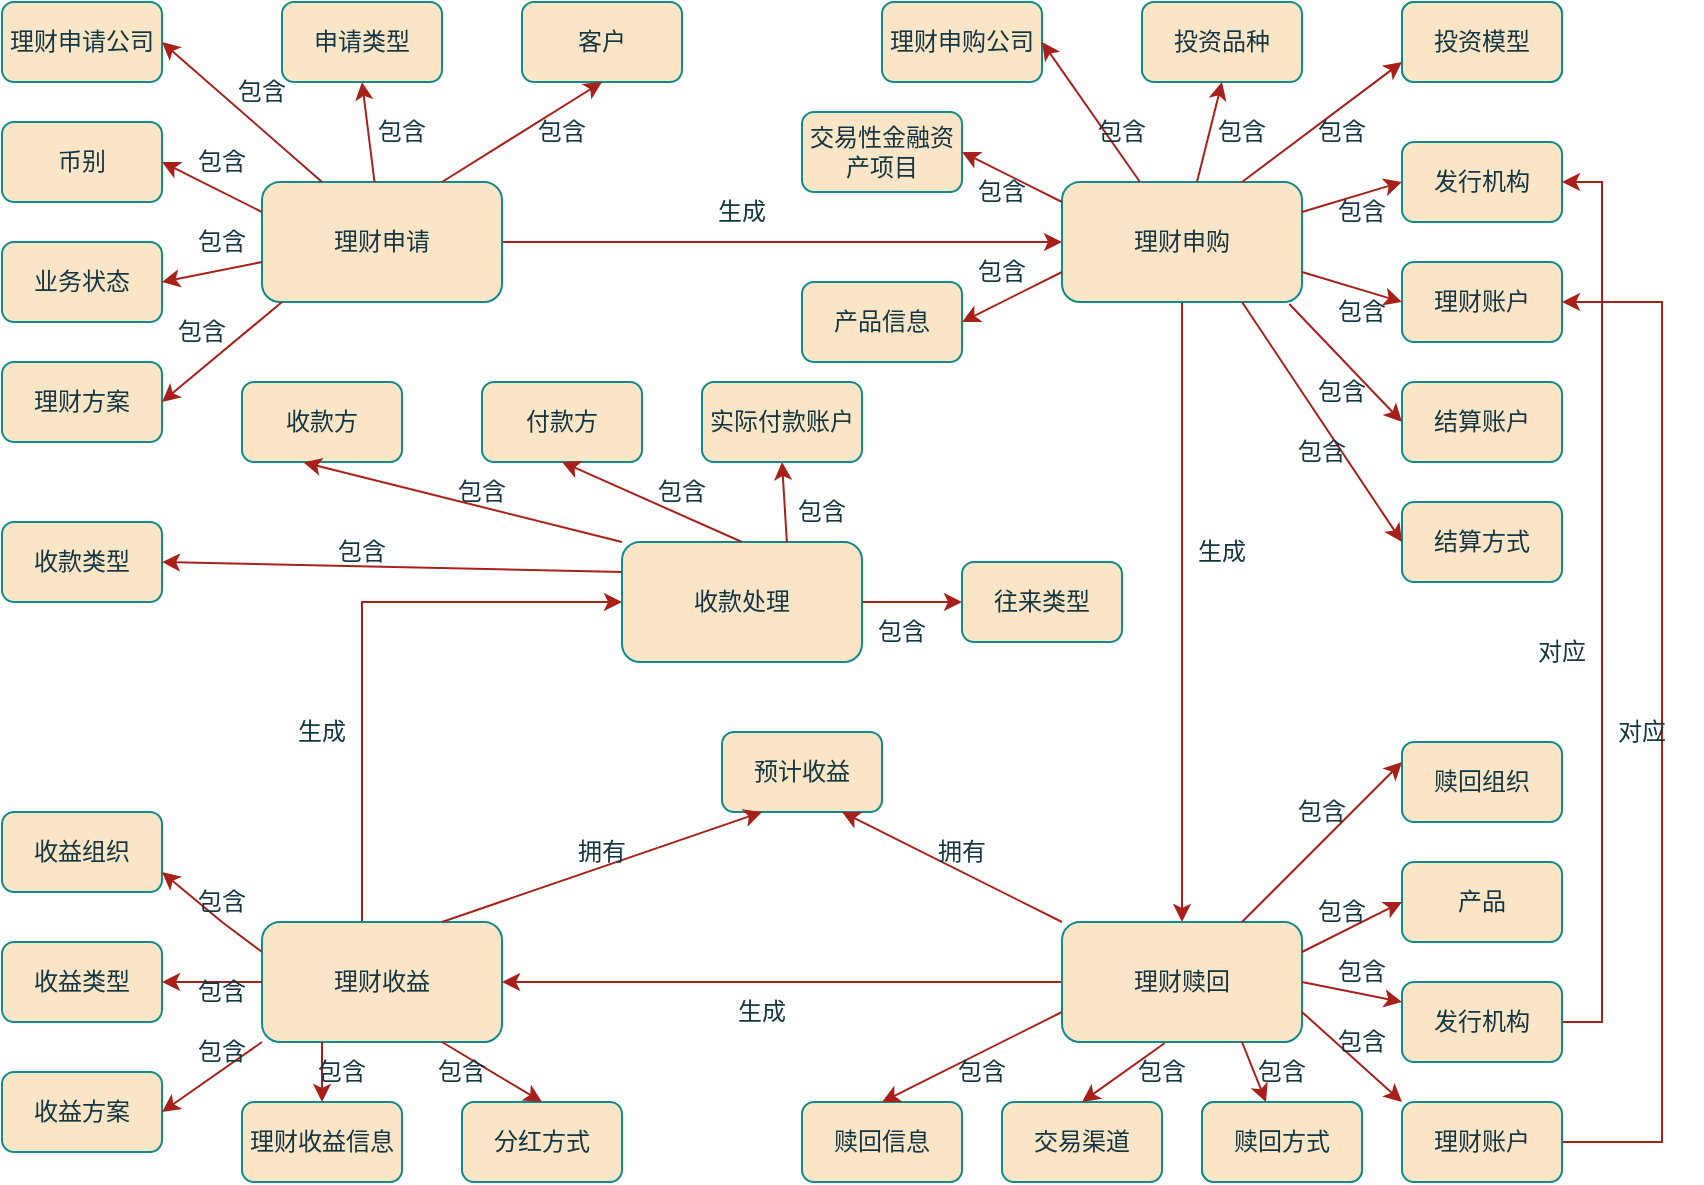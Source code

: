 <mxfile version="21.0.6" type="github">
  <diagram name="第 1 页" id="cqg5E_1wBNMM9SQnja3M">
    <mxGraphModel dx="1050" dy="541" grid="0" gridSize="10" guides="1" tooltips="1" connect="1" arrows="1" fold="1" page="1" pageScale="1" pageWidth="3300" pageHeight="4681" math="0" shadow="0">
      <root>
        <mxCell id="0" />
        <mxCell id="1" parent="0" />
        <mxCell id="9hPCl79W62L0wL_UR3R--8" style="edgeStyle=orthogonalEdgeStyle;rounded=0;orthogonalLoop=1;jettySize=auto;html=1;entryX=0;entryY=0.5;entryDx=0;entryDy=0;labelBackgroundColor=none;fontColor=default;strokeColor=#A8201A;" edge="1" parent="1" source="9hPCl79W62L0wL_UR3R--1" target="9hPCl79W62L0wL_UR3R--4">
          <mxGeometry relative="1" as="geometry" />
        </mxCell>
        <mxCell id="9hPCl79W62L0wL_UR3R--1" value="理财申请" style="rounded=1;whiteSpace=wrap;html=1;labelBackgroundColor=none;fillColor=#FAE5C7;strokeColor=#0F8B8D;fontColor=#143642;" vertex="1" parent="1">
          <mxGeometry x="190" y="120" width="120" height="60" as="geometry" />
        </mxCell>
        <mxCell id="9hPCl79W62L0wL_UR3R--11" style="edgeStyle=orthogonalEdgeStyle;rounded=0;orthogonalLoop=1;jettySize=auto;html=1;entryX=0;entryY=0.5;entryDx=0;entryDy=0;labelBackgroundColor=none;fontColor=default;strokeColor=#A8201A;" edge="1" parent="1" source="9hPCl79W62L0wL_UR3R--3" target="9hPCl79W62L0wL_UR3R--7">
          <mxGeometry relative="1" as="geometry">
            <mxPoint x="390" y="330" as="targetPoint" />
            <Array as="points">
              <mxPoint x="240" y="330" />
            </Array>
          </mxGeometry>
        </mxCell>
        <mxCell id="9hPCl79W62L0wL_UR3R--3" value="理财收益" style="rounded=1;whiteSpace=wrap;html=1;labelBackgroundColor=none;fillColor=#FAE5C7;strokeColor=#0F8B8D;fontColor=#143642;" vertex="1" parent="1">
          <mxGeometry x="190" y="490" width="120" height="60" as="geometry" />
        </mxCell>
        <mxCell id="9hPCl79W62L0wL_UR3R--9" style="edgeStyle=orthogonalEdgeStyle;rounded=0;orthogonalLoop=1;jettySize=auto;html=1;labelBackgroundColor=none;fontColor=default;strokeColor=#A8201A;" edge="1" parent="1" source="9hPCl79W62L0wL_UR3R--4" target="9hPCl79W62L0wL_UR3R--5">
          <mxGeometry relative="1" as="geometry" />
        </mxCell>
        <mxCell id="9hPCl79W62L0wL_UR3R--4" value="理财申购" style="rounded=1;whiteSpace=wrap;html=1;labelBackgroundColor=none;fillColor=#FAE5C7;strokeColor=#0F8B8D;fontColor=#143642;" vertex="1" parent="1">
          <mxGeometry x="590" y="120" width="120" height="60" as="geometry" />
        </mxCell>
        <mxCell id="9hPCl79W62L0wL_UR3R--10" style="edgeStyle=orthogonalEdgeStyle;rounded=0;orthogonalLoop=1;jettySize=auto;html=1;entryX=1;entryY=0.5;entryDx=0;entryDy=0;labelBackgroundColor=none;fontColor=default;strokeColor=#A8201A;" edge="1" parent="1" source="9hPCl79W62L0wL_UR3R--5" target="9hPCl79W62L0wL_UR3R--3">
          <mxGeometry relative="1" as="geometry" />
        </mxCell>
        <mxCell id="9hPCl79W62L0wL_UR3R--5" value="理财赎回" style="rounded=1;whiteSpace=wrap;html=1;labelBackgroundColor=none;fillColor=#FAE5C7;strokeColor=#0F8B8D;fontColor=#143642;" vertex="1" parent="1">
          <mxGeometry x="590" y="490" width="120" height="60" as="geometry" />
        </mxCell>
        <mxCell id="9hPCl79W62L0wL_UR3R--84" style="edgeStyle=orthogonalEdgeStyle;rounded=0;orthogonalLoop=1;jettySize=auto;html=1;labelBackgroundColor=none;strokeColor=#A8201A;fontColor=default;" edge="1" parent="1" source="9hPCl79W62L0wL_UR3R--7" target="9hPCl79W62L0wL_UR3R--56">
          <mxGeometry relative="1" as="geometry" />
        </mxCell>
        <mxCell id="9hPCl79W62L0wL_UR3R--7" value="收款处理" style="rounded=1;whiteSpace=wrap;html=1;labelBackgroundColor=none;fillColor=#FAE5C7;strokeColor=#0F8B8D;fontColor=#143642;" vertex="1" parent="1">
          <mxGeometry x="370" y="300" width="120" height="60" as="geometry" />
        </mxCell>
        <mxCell id="9hPCl79W62L0wL_UR3R--13" value="理财申请公司" style="rounded=1;whiteSpace=wrap;html=1;labelBackgroundColor=none;fillColor=#FAE5C7;strokeColor=#0F8B8D;fontColor=#143642;" vertex="1" parent="1">
          <mxGeometry x="60" y="30" width="80" height="40" as="geometry" />
        </mxCell>
        <mxCell id="9hPCl79W62L0wL_UR3R--14" value="币别" style="rounded=1;whiteSpace=wrap;html=1;labelBackgroundColor=none;fillColor=#FAE5C7;strokeColor=#0F8B8D;fontColor=#143642;" vertex="1" parent="1">
          <mxGeometry x="60" y="90" width="80" height="40" as="geometry" />
        </mxCell>
        <mxCell id="9hPCl79W62L0wL_UR3R--15" value="申请类型" style="rounded=1;whiteSpace=wrap;html=1;labelBackgroundColor=none;fillColor=#FAE5C7;strokeColor=#0F8B8D;fontColor=#143642;" vertex="1" parent="1">
          <mxGeometry x="200" y="30" width="80" height="40" as="geometry" />
        </mxCell>
        <mxCell id="9hPCl79W62L0wL_UR3R--16" value="业务状态" style="rounded=1;whiteSpace=wrap;html=1;labelBackgroundColor=none;fillColor=#FAE5C7;strokeColor=#0F8B8D;fontColor=#143642;" vertex="1" parent="1">
          <mxGeometry x="60" y="150" width="80" height="40" as="geometry" />
        </mxCell>
        <mxCell id="9hPCl79W62L0wL_UR3R--17" value="客户" style="rounded=1;whiteSpace=wrap;html=1;labelBackgroundColor=none;fillColor=#FAE5C7;strokeColor=#0F8B8D;fontColor=#143642;" vertex="1" parent="1">
          <mxGeometry x="320" y="30" width="80" height="40" as="geometry" />
        </mxCell>
        <mxCell id="9hPCl79W62L0wL_UR3R--18" value="理财方案" style="rounded=1;whiteSpace=wrap;html=1;labelBackgroundColor=none;fillColor=#FAE5C7;strokeColor=#0F8B8D;fontColor=#143642;" vertex="1" parent="1">
          <mxGeometry x="60" y="210" width="80" height="40" as="geometry" />
        </mxCell>
        <mxCell id="9hPCl79W62L0wL_UR3R--20" value="理财申购公司" style="rounded=1;whiteSpace=wrap;html=1;labelBackgroundColor=none;fillColor=#FAE5C7;strokeColor=#0F8B8D;fontColor=#143642;" vertex="1" parent="1">
          <mxGeometry x="500" y="30" width="80" height="40" as="geometry" />
        </mxCell>
        <mxCell id="9hPCl79W62L0wL_UR3R--21" value="投资品种" style="rounded=1;whiteSpace=wrap;html=1;labelBackgroundColor=none;fillColor=#FAE5C7;strokeColor=#0F8B8D;fontColor=#143642;" vertex="1" parent="1">
          <mxGeometry x="630" y="30" width="80" height="40" as="geometry" />
        </mxCell>
        <mxCell id="9hPCl79W62L0wL_UR3R--22" value="客户" style="rounded=1;whiteSpace=wrap;html=1;labelBackgroundColor=none;fillColor=#FAE5C7;strokeColor=#0F8B8D;fontColor=#143642;" vertex="1" parent="1">
          <mxGeometry x="760" y="30" width="80" height="40" as="geometry" />
        </mxCell>
        <mxCell id="9hPCl79W62L0wL_UR3R--23" value="投资模型" style="rounded=1;whiteSpace=wrap;html=1;labelBackgroundColor=none;fillColor=#FAE5C7;strokeColor=#0F8B8D;fontColor=#143642;" vertex="1" parent="1">
          <mxGeometry x="760" y="30" width="80" height="40" as="geometry" />
        </mxCell>
        <mxCell id="9hPCl79W62L0wL_UR3R--26" value="发行机构" style="rounded=1;whiteSpace=wrap;html=1;labelBackgroundColor=none;fillColor=#FAE5C7;strokeColor=#0F8B8D;fontColor=#143642;" vertex="1" parent="1">
          <mxGeometry x="760" y="100" width="80" height="40" as="geometry" />
        </mxCell>
        <mxCell id="9hPCl79W62L0wL_UR3R--27" value="理财账户" style="rounded=1;whiteSpace=wrap;html=1;labelBackgroundColor=none;fillColor=#FAE5C7;strokeColor=#0F8B8D;fontColor=#143642;" vertex="1" parent="1">
          <mxGeometry x="760" y="160" width="80" height="40" as="geometry" />
        </mxCell>
        <mxCell id="9hPCl79W62L0wL_UR3R--28" value="结算方式" style="rounded=1;whiteSpace=wrap;html=1;labelBackgroundColor=none;fillColor=#FAE5C7;strokeColor=#0F8B8D;fontColor=#143642;" vertex="1" parent="1">
          <mxGeometry x="760" y="280" width="80" height="40" as="geometry" />
        </mxCell>
        <mxCell id="9hPCl79W62L0wL_UR3R--29" value="结算账户" style="rounded=1;whiteSpace=wrap;html=1;labelBackgroundColor=none;fillColor=#FAE5C7;strokeColor=#0F8B8D;fontColor=#143642;" vertex="1" parent="1">
          <mxGeometry x="760" y="220" width="80" height="40" as="geometry" />
        </mxCell>
        <mxCell id="9hPCl79W62L0wL_UR3R--30" value="交易性金融资产项目" style="rounded=1;whiteSpace=wrap;html=1;labelBackgroundColor=none;fillColor=#FAE5C7;strokeColor=#0F8B8D;fontColor=#143642;" vertex="1" parent="1">
          <mxGeometry x="460" y="85" width="80" height="40" as="geometry" />
        </mxCell>
        <mxCell id="9hPCl79W62L0wL_UR3R--31" value="产品信息" style="rounded=1;whiteSpace=wrap;html=1;labelBackgroundColor=none;fillColor=#FAE5C7;strokeColor=#0F8B8D;fontColor=#143642;" vertex="1" parent="1">
          <mxGeometry x="460" y="170" width="80" height="40" as="geometry" />
        </mxCell>
        <mxCell id="9hPCl79W62L0wL_UR3R--33" value="赎回组织" style="rounded=1;whiteSpace=wrap;html=1;labelBackgroundColor=none;fillColor=#FAE5C7;strokeColor=#0F8B8D;fontColor=#143642;" vertex="1" parent="1">
          <mxGeometry x="760" y="400" width="80" height="40" as="geometry" />
        </mxCell>
        <mxCell id="9hPCl79W62L0wL_UR3R--34" value="产品" style="rounded=1;whiteSpace=wrap;html=1;labelBackgroundColor=none;fillColor=#FAE5C7;strokeColor=#0F8B8D;fontColor=#143642;" vertex="1" parent="1">
          <mxGeometry x="760" y="460" width="80" height="40" as="geometry" />
        </mxCell>
        <mxCell id="9hPCl79W62L0wL_UR3R--144" style="edgeStyle=orthogonalEdgeStyle;rounded=0;orthogonalLoop=1;jettySize=auto;html=1;entryX=1;entryY=0.5;entryDx=0;entryDy=0;labelBackgroundColor=none;strokeColor=#A8201A;fontColor=default;" edge="1" parent="1" source="9hPCl79W62L0wL_UR3R--35" target="9hPCl79W62L0wL_UR3R--27">
          <mxGeometry relative="1" as="geometry">
            <Array as="points">
              <mxPoint x="890" y="600" />
              <mxPoint x="890" y="180" />
            </Array>
          </mxGeometry>
        </mxCell>
        <mxCell id="9hPCl79W62L0wL_UR3R--35" value="理财账户" style="rounded=1;whiteSpace=wrap;html=1;labelBackgroundColor=none;fillColor=#FAE5C7;strokeColor=#0F8B8D;fontColor=#143642;" vertex="1" parent="1">
          <mxGeometry x="760" y="580" width="80" height="40" as="geometry" />
        </mxCell>
        <mxCell id="9hPCl79W62L0wL_UR3R--143" style="edgeStyle=orthogonalEdgeStyle;rounded=0;orthogonalLoop=1;jettySize=auto;html=1;entryX=1;entryY=0.5;entryDx=0;entryDy=0;labelBackgroundColor=none;strokeColor=#A8201A;fontColor=default;" edge="1" parent="1" source="9hPCl79W62L0wL_UR3R--36" target="9hPCl79W62L0wL_UR3R--26">
          <mxGeometry relative="1" as="geometry">
            <Array as="points">
              <mxPoint x="860" y="540" />
              <mxPoint x="860" y="120" />
            </Array>
          </mxGeometry>
        </mxCell>
        <mxCell id="9hPCl79W62L0wL_UR3R--36" value="发行机构" style="rounded=1;whiteSpace=wrap;html=1;labelBackgroundColor=none;fillColor=#FAE5C7;strokeColor=#0F8B8D;fontColor=#143642;" vertex="1" parent="1">
          <mxGeometry x="760" y="520" width="80" height="40" as="geometry" />
        </mxCell>
        <mxCell id="9hPCl79W62L0wL_UR3R--37" value="赎回信息" style="rounded=1;whiteSpace=wrap;html=1;labelBackgroundColor=none;fillColor=#FAE5C7;strokeColor=#0F8B8D;fontColor=#143642;" vertex="1" parent="1">
          <mxGeometry x="460" y="580" width="80" height="40" as="geometry" />
        </mxCell>
        <mxCell id="9hPCl79W62L0wL_UR3R--38" value="交易渠道" style="rounded=1;whiteSpace=wrap;html=1;labelBackgroundColor=none;fillColor=#FAE5C7;strokeColor=#0F8B8D;fontColor=#143642;" vertex="1" parent="1">
          <mxGeometry x="560" y="580" width="80" height="40" as="geometry" />
        </mxCell>
        <mxCell id="9hPCl79W62L0wL_UR3R--39" value="客户" style="rounded=1;whiteSpace=wrap;html=1;labelBackgroundColor=none;fillColor=#FAE5C7;strokeColor=#0F8B8D;fontColor=#143642;" vertex="1" parent="1">
          <mxGeometry x="660" y="580" width="80" height="40" as="geometry" />
        </mxCell>
        <mxCell id="9hPCl79W62L0wL_UR3R--40" value="赎回方式" style="rounded=1;whiteSpace=wrap;html=1;labelBackgroundColor=none;fillColor=#FAE5C7;strokeColor=#0F8B8D;fontColor=#143642;" vertex="1" parent="1">
          <mxGeometry x="660" y="580" width="80" height="40" as="geometry" />
        </mxCell>
        <mxCell id="9hPCl79W62L0wL_UR3R--41" value="预计收益" style="rounded=1;whiteSpace=wrap;html=1;labelBackgroundColor=none;fillColor=#FAE5C7;strokeColor=#0F8B8D;fontColor=#143642;" vertex="1" parent="1">
          <mxGeometry x="420" y="395" width="80" height="40" as="geometry" />
        </mxCell>
        <mxCell id="9hPCl79W62L0wL_UR3R--43" value="收益组织" style="rounded=1;whiteSpace=wrap;html=1;labelBackgroundColor=none;fillColor=#FAE5C7;strokeColor=#0F8B8D;fontColor=#143642;" vertex="1" parent="1">
          <mxGeometry x="60" y="435" width="80" height="40" as="geometry" />
        </mxCell>
        <mxCell id="9hPCl79W62L0wL_UR3R--44" value="收益类型" style="rounded=1;whiteSpace=wrap;html=1;labelBackgroundColor=none;fillColor=#FAE5C7;strokeColor=#0F8B8D;fontColor=#143642;" vertex="1" parent="1">
          <mxGeometry x="60" y="500" width="80" height="40" as="geometry" />
        </mxCell>
        <mxCell id="9hPCl79W62L0wL_UR3R--45" value="理财收益信息" style="rounded=1;whiteSpace=wrap;html=1;labelBackgroundColor=none;fillColor=#FAE5C7;strokeColor=#0F8B8D;fontColor=#143642;" vertex="1" parent="1">
          <mxGeometry x="180" y="580" width="80" height="40" as="geometry" />
        </mxCell>
        <mxCell id="9hPCl79W62L0wL_UR3R--46" value="收益方案" style="rounded=1;whiteSpace=wrap;html=1;labelBackgroundColor=none;fillColor=#FAE5C7;strokeColor=#0F8B8D;fontColor=#143642;" vertex="1" parent="1">
          <mxGeometry x="60" y="565" width="80" height="40" as="geometry" />
        </mxCell>
        <mxCell id="9hPCl79W62L0wL_UR3R--48" value="分红方式" style="rounded=1;whiteSpace=wrap;html=1;labelBackgroundColor=none;fillColor=#FAE5C7;strokeColor=#0F8B8D;fontColor=#143642;" vertex="1" parent="1">
          <mxGeometry x="290" y="580" width="80" height="40" as="geometry" />
        </mxCell>
        <mxCell id="9hPCl79W62L0wL_UR3R--55" value="收款类型" style="rounded=1;whiteSpace=wrap;html=1;labelBackgroundColor=none;fillColor=#FAE5C7;strokeColor=#0F8B8D;fontColor=#143642;" vertex="1" parent="1">
          <mxGeometry x="60" y="290" width="80" height="40" as="geometry" />
        </mxCell>
        <mxCell id="9hPCl79W62L0wL_UR3R--56" value="往来类型" style="rounded=1;whiteSpace=wrap;html=1;labelBackgroundColor=none;fillColor=#FAE5C7;strokeColor=#0F8B8D;fontColor=#143642;" vertex="1" parent="1">
          <mxGeometry x="540" y="310" width="80" height="40" as="geometry" />
        </mxCell>
        <mxCell id="9hPCl79W62L0wL_UR3R--57" value="实际付款账户" style="rounded=1;whiteSpace=wrap;html=1;labelBackgroundColor=none;fillColor=#FAE5C7;strokeColor=#0F8B8D;fontColor=#143642;" vertex="1" parent="1">
          <mxGeometry x="410" y="220" width="80" height="40" as="geometry" />
        </mxCell>
        <mxCell id="9hPCl79W62L0wL_UR3R--58" value="收款方" style="rounded=1;whiteSpace=wrap;html=1;labelBackgroundColor=none;fillColor=#FAE5C7;strokeColor=#0F8B8D;fontColor=#143642;" vertex="1" parent="1">
          <mxGeometry x="180" y="220" width="80" height="40" as="geometry" />
        </mxCell>
        <mxCell id="9hPCl79W62L0wL_UR3R--59" value="付款方" style="rounded=1;whiteSpace=wrap;html=1;labelBackgroundColor=none;fillColor=#FAE5C7;strokeColor=#0F8B8D;fontColor=#143642;" vertex="1" parent="1">
          <mxGeometry x="300" y="220" width="80" height="40" as="geometry" />
        </mxCell>
        <mxCell id="9hPCl79W62L0wL_UR3R--60" value="" style="endArrow=classic;html=1;rounded=0;entryX=1;entryY=0.5;entryDx=0;entryDy=0;labelBackgroundColor=none;strokeColor=#A8201A;fontColor=default;" edge="1" parent="1" target="9hPCl79W62L0wL_UR3R--13">
          <mxGeometry width="50" height="50" relative="1" as="geometry">
            <mxPoint x="220" y="120" as="sourcePoint" />
            <mxPoint x="480" y="250" as="targetPoint" />
          </mxGeometry>
        </mxCell>
        <mxCell id="9hPCl79W62L0wL_UR3R--61" value="" style="endArrow=classic;html=1;rounded=0;entryX=1;entryY=0.5;entryDx=0;entryDy=0;exitX=0;exitY=0.25;exitDx=0;exitDy=0;labelBackgroundColor=none;strokeColor=#A8201A;fontColor=default;" edge="1" parent="1" source="9hPCl79W62L0wL_UR3R--1" target="9hPCl79W62L0wL_UR3R--14">
          <mxGeometry width="50" height="50" relative="1" as="geometry">
            <mxPoint x="230" y="130" as="sourcePoint" />
            <mxPoint x="150" y="60" as="targetPoint" />
          </mxGeometry>
        </mxCell>
        <mxCell id="9hPCl79W62L0wL_UR3R--62" value="" style="endArrow=classic;html=1;rounded=0;entryX=1;entryY=0.5;entryDx=0;entryDy=0;exitX=0;exitY=0.667;exitDx=0;exitDy=0;exitPerimeter=0;labelBackgroundColor=none;strokeColor=#A8201A;fontColor=default;" edge="1" parent="1" source="9hPCl79W62L0wL_UR3R--1" target="9hPCl79W62L0wL_UR3R--16">
          <mxGeometry width="50" height="50" relative="1" as="geometry">
            <mxPoint x="200" y="145" as="sourcePoint" />
            <mxPoint x="150" y="120" as="targetPoint" />
          </mxGeometry>
        </mxCell>
        <mxCell id="9hPCl79W62L0wL_UR3R--63" value="" style="endArrow=classic;html=1;rounded=0;entryX=1;entryY=0.5;entryDx=0;entryDy=0;labelBackgroundColor=none;strokeColor=#A8201A;fontColor=default;" edge="1" parent="1" target="9hPCl79W62L0wL_UR3R--18">
          <mxGeometry width="50" height="50" relative="1" as="geometry">
            <mxPoint x="200" y="180" as="sourcePoint" />
            <mxPoint x="150" y="180" as="targetPoint" />
          </mxGeometry>
        </mxCell>
        <mxCell id="9hPCl79W62L0wL_UR3R--64" value="" style="endArrow=classic;html=1;rounded=0;entryX=0.5;entryY=1;entryDx=0;entryDy=0;labelBackgroundColor=none;strokeColor=#A8201A;fontColor=default;" edge="1" parent="1" source="9hPCl79W62L0wL_UR3R--1" target="9hPCl79W62L0wL_UR3R--15">
          <mxGeometry width="50" height="50" relative="1" as="geometry">
            <mxPoint x="200" y="190" as="sourcePoint" />
            <mxPoint x="150" y="240" as="targetPoint" />
          </mxGeometry>
        </mxCell>
        <mxCell id="9hPCl79W62L0wL_UR3R--65" value="" style="endArrow=classic;html=1;rounded=0;entryX=0.5;entryY=1;entryDx=0;entryDy=0;exitX=0.75;exitY=0;exitDx=0;exitDy=0;labelBackgroundColor=none;strokeColor=#A8201A;fontColor=default;" edge="1" parent="1" source="9hPCl79W62L0wL_UR3R--1" target="9hPCl79W62L0wL_UR3R--17">
          <mxGeometry width="50" height="50" relative="1" as="geometry">
            <mxPoint x="256" y="130" as="sourcePoint" />
            <mxPoint x="250" y="80" as="targetPoint" />
          </mxGeometry>
        </mxCell>
        <mxCell id="9hPCl79W62L0wL_UR3R--66" value="" style="endArrow=classic;html=1;rounded=0;entryX=0.5;entryY=1;entryDx=0;entryDy=0;labelBackgroundColor=none;strokeColor=#A8201A;fontColor=default;" edge="1" parent="1" source="9hPCl79W62L0wL_UR3R--4" target="9hPCl79W62L0wL_UR3R--21">
          <mxGeometry width="50" height="50" relative="1" as="geometry">
            <mxPoint x="660" y="270" as="sourcePoint" />
            <mxPoint x="740" y="220" as="targetPoint" />
          </mxGeometry>
        </mxCell>
        <mxCell id="9hPCl79W62L0wL_UR3R--67" value="" style="endArrow=classic;html=1;rounded=0;entryX=1;entryY=0.5;entryDx=0;entryDy=0;labelBackgroundColor=none;strokeColor=#A8201A;fontColor=default;" edge="1" parent="1" source="9hPCl79W62L0wL_UR3R--4" target="9hPCl79W62L0wL_UR3R--20">
          <mxGeometry width="50" height="50" relative="1" as="geometry">
            <mxPoint x="668" y="130" as="sourcePoint" />
            <mxPoint x="680" y="80" as="targetPoint" />
          </mxGeometry>
        </mxCell>
        <mxCell id="9hPCl79W62L0wL_UR3R--68" value="" style="endArrow=classic;html=1;rounded=0;entryX=0;entryY=0.75;entryDx=0;entryDy=0;exitX=0.75;exitY=0;exitDx=0;exitDy=0;labelBackgroundColor=none;strokeColor=#A8201A;fontColor=default;" edge="1" parent="1" source="9hPCl79W62L0wL_UR3R--4" target="9hPCl79W62L0wL_UR3R--23">
          <mxGeometry width="50" height="50" relative="1" as="geometry">
            <mxPoint x="668" y="130" as="sourcePoint" />
            <mxPoint x="680" y="80" as="targetPoint" />
          </mxGeometry>
        </mxCell>
        <mxCell id="9hPCl79W62L0wL_UR3R--69" value="" style="endArrow=classic;html=1;rounded=0;entryX=0;entryY=0.5;entryDx=0;entryDy=0;exitX=1;exitY=0.25;exitDx=0;exitDy=0;labelBackgroundColor=none;strokeColor=#A8201A;fontColor=default;" edge="1" parent="1" source="9hPCl79W62L0wL_UR3R--4" target="9hPCl79W62L0wL_UR3R--26">
          <mxGeometry width="50" height="50" relative="1" as="geometry">
            <mxPoint x="690" y="130" as="sourcePoint" />
            <mxPoint x="770" y="70" as="targetPoint" />
          </mxGeometry>
        </mxCell>
        <mxCell id="9hPCl79W62L0wL_UR3R--70" value="" style="endArrow=classic;html=1;rounded=0;entryX=0;entryY=0.5;entryDx=0;entryDy=0;exitX=1;exitY=0.75;exitDx=0;exitDy=0;labelBackgroundColor=none;strokeColor=#A8201A;fontColor=default;" edge="1" parent="1" source="9hPCl79W62L0wL_UR3R--4" target="9hPCl79W62L0wL_UR3R--27">
          <mxGeometry width="50" height="50" relative="1" as="geometry">
            <mxPoint x="720" y="145" as="sourcePoint" />
            <mxPoint x="770" y="130" as="targetPoint" />
          </mxGeometry>
        </mxCell>
        <mxCell id="9hPCl79W62L0wL_UR3R--71" value="" style="endArrow=classic;html=1;rounded=0;entryX=0;entryY=0.5;entryDx=0;entryDy=0;exitX=0.947;exitY=1.017;exitDx=0;exitDy=0;exitPerimeter=0;labelBackgroundColor=none;strokeColor=#A8201A;fontColor=default;" edge="1" parent="1" source="9hPCl79W62L0wL_UR3R--4" target="9hPCl79W62L0wL_UR3R--29">
          <mxGeometry width="50" height="50" relative="1" as="geometry">
            <mxPoint x="720" y="175" as="sourcePoint" />
            <mxPoint x="770" y="190" as="targetPoint" />
          </mxGeometry>
        </mxCell>
        <mxCell id="9hPCl79W62L0wL_UR3R--72" value="" style="endArrow=classic;html=1;rounded=0;entryX=0;entryY=0.5;entryDx=0;entryDy=0;exitX=0.75;exitY=1;exitDx=0;exitDy=0;labelBackgroundColor=none;strokeColor=#A8201A;fontColor=default;" edge="1" parent="1" source="9hPCl79W62L0wL_UR3R--4" target="9hPCl79W62L0wL_UR3R--28">
          <mxGeometry width="50" height="50" relative="1" as="geometry">
            <mxPoint x="714" y="191" as="sourcePoint" />
            <mxPoint x="770" y="250" as="targetPoint" />
          </mxGeometry>
        </mxCell>
        <mxCell id="9hPCl79W62L0wL_UR3R--73" value="" style="endArrow=classic;html=1;rounded=0;entryX=1;entryY=0.5;entryDx=0;entryDy=0;exitX=0;exitY=0.75;exitDx=0;exitDy=0;labelBackgroundColor=none;strokeColor=#A8201A;fontColor=default;" edge="1" parent="1" source="9hPCl79W62L0wL_UR3R--4" target="9hPCl79W62L0wL_UR3R--31">
          <mxGeometry width="50" height="50" relative="1" as="geometry">
            <mxPoint x="690" y="190" as="sourcePoint" />
            <mxPoint x="770" y="310" as="targetPoint" />
          </mxGeometry>
        </mxCell>
        <mxCell id="9hPCl79W62L0wL_UR3R--75" value="" style="endArrow=classic;html=1;rounded=0;entryX=0;entryY=0.25;entryDx=0;entryDy=0;exitX=0.75;exitY=0;exitDx=0;exitDy=0;labelBackgroundColor=none;strokeColor=#A8201A;fontColor=default;" edge="1" parent="1" source="9hPCl79W62L0wL_UR3R--5" target="9hPCl79W62L0wL_UR3R--33">
          <mxGeometry width="50" height="50" relative="1" as="geometry">
            <mxPoint x="630" y="190" as="sourcePoint" />
            <mxPoint x="590" y="210" as="targetPoint" />
          </mxGeometry>
        </mxCell>
        <mxCell id="9hPCl79W62L0wL_UR3R--76" value="" style="endArrow=classic;html=1;rounded=0;entryX=0;entryY=0.5;entryDx=0;entryDy=0;exitX=1;exitY=0.25;exitDx=0;exitDy=0;labelBackgroundColor=none;strokeColor=#A8201A;fontColor=default;" edge="1" parent="1" source="9hPCl79W62L0wL_UR3R--5" target="9hPCl79W62L0wL_UR3R--34">
          <mxGeometry width="50" height="50" relative="1" as="geometry">
            <mxPoint x="690" y="500" as="sourcePoint" />
            <mxPoint x="770" y="420" as="targetPoint" />
          </mxGeometry>
        </mxCell>
        <mxCell id="9hPCl79W62L0wL_UR3R--77" value="" style="endArrow=classic;html=1;rounded=0;entryX=0;entryY=0.25;entryDx=0;entryDy=0;exitX=1;exitY=0.5;exitDx=0;exitDy=0;labelBackgroundColor=none;strokeColor=#A8201A;fontColor=default;" edge="1" parent="1" source="9hPCl79W62L0wL_UR3R--5" target="9hPCl79W62L0wL_UR3R--36">
          <mxGeometry width="50" height="50" relative="1" as="geometry">
            <mxPoint x="720" y="515" as="sourcePoint" />
            <mxPoint x="770" y="490" as="targetPoint" />
          </mxGeometry>
        </mxCell>
        <mxCell id="9hPCl79W62L0wL_UR3R--78" value="" style="endArrow=classic;html=1;rounded=0;entryX=0;entryY=0;entryDx=0;entryDy=0;exitX=1;exitY=0.75;exitDx=0;exitDy=0;labelBackgroundColor=none;strokeColor=#A8201A;fontColor=default;" edge="1" parent="1" source="9hPCl79W62L0wL_UR3R--5" target="9hPCl79W62L0wL_UR3R--35">
          <mxGeometry width="50" height="50" relative="1" as="geometry">
            <mxPoint x="720" y="530" as="sourcePoint" />
            <mxPoint x="770" y="540" as="targetPoint" />
          </mxGeometry>
        </mxCell>
        <mxCell id="9hPCl79W62L0wL_UR3R--79" value="" style="endArrow=classic;html=1;rounded=0;exitX=0.75;exitY=1;exitDx=0;exitDy=0;labelBackgroundColor=none;strokeColor=#A8201A;fontColor=default;" edge="1" parent="1" source="9hPCl79W62L0wL_UR3R--5" target="9hPCl79W62L0wL_UR3R--40">
          <mxGeometry width="50" height="50" relative="1" as="geometry">
            <mxPoint x="720" y="545" as="sourcePoint" />
            <mxPoint x="770" y="590" as="targetPoint" />
          </mxGeometry>
        </mxCell>
        <mxCell id="9hPCl79W62L0wL_UR3R--80" value="" style="endArrow=classic;html=1;rounded=0;exitX=0.427;exitY=1.01;exitDx=0;exitDy=0;entryX=0.5;entryY=0;entryDx=0;entryDy=0;exitPerimeter=0;labelBackgroundColor=none;strokeColor=#A8201A;fontColor=default;" edge="1" parent="1" source="9hPCl79W62L0wL_UR3R--5" target="9hPCl79W62L0wL_UR3R--38">
          <mxGeometry width="50" height="50" relative="1" as="geometry">
            <mxPoint x="690" y="560" as="sourcePoint" />
            <mxPoint x="702" y="590" as="targetPoint" />
          </mxGeometry>
        </mxCell>
        <mxCell id="9hPCl79W62L0wL_UR3R--81" value="" style="endArrow=classic;html=1;rounded=0;exitX=0;exitY=0.75;exitDx=0;exitDy=0;entryX=0.5;entryY=0;entryDx=0;entryDy=0;labelBackgroundColor=none;strokeColor=#A8201A;fontColor=default;" edge="1" parent="1" source="9hPCl79W62L0wL_UR3R--5" target="9hPCl79W62L0wL_UR3R--37">
          <mxGeometry width="50" height="50" relative="1" as="geometry">
            <mxPoint x="651" y="561" as="sourcePoint" />
            <mxPoint x="610" y="590" as="targetPoint" />
          </mxGeometry>
        </mxCell>
        <mxCell id="9hPCl79W62L0wL_UR3R--82" value="" style="endArrow=classic;html=1;rounded=0;exitX=0;exitY=0;exitDx=0;exitDy=0;entryX=0.75;entryY=1;entryDx=0;entryDy=0;labelBackgroundColor=none;strokeColor=#A8201A;fontColor=default;" edge="1" parent="1" source="9hPCl79W62L0wL_UR3R--5" target="9hPCl79W62L0wL_UR3R--41">
          <mxGeometry width="50" height="50" relative="1" as="geometry">
            <mxPoint x="600" y="545" as="sourcePoint" />
            <mxPoint x="510" y="590" as="targetPoint" />
          </mxGeometry>
        </mxCell>
        <mxCell id="9hPCl79W62L0wL_UR3R--83" value="" style="endArrow=classic;html=1;rounded=0;exitX=0.75;exitY=0;exitDx=0;exitDy=0;entryX=0.25;entryY=1;entryDx=0;entryDy=0;labelBackgroundColor=none;strokeColor=#A8201A;fontColor=default;" edge="1" parent="1" source="9hPCl79W62L0wL_UR3R--3" target="9hPCl79W62L0wL_UR3R--41">
          <mxGeometry width="50" height="50" relative="1" as="geometry">
            <mxPoint x="610" y="555" as="sourcePoint" />
            <mxPoint x="520" y="600" as="targetPoint" />
          </mxGeometry>
        </mxCell>
        <mxCell id="9hPCl79W62L0wL_UR3R--85" value="" style="endArrow=classic;html=1;rounded=0;entryX=0.5;entryY=1;entryDx=0;entryDy=0;exitX=0.5;exitY=0;exitDx=0;exitDy=0;labelBackgroundColor=none;strokeColor=#A8201A;fontColor=default;" edge="1" parent="1" source="9hPCl79W62L0wL_UR3R--7" target="9hPCl79W62L0wL_UR3R--59">
          <mxGeometry width="50" height="50" relative="1" as="geometry">
            <mxPoint x="630" y="190" as="sourcePoint" />
            <mxPoint x="590" y="210" as="targetPoint" />
          </mxGeometry>
        </mxCell>
        <mxCell id="9hPCl79W62L0wL_UR3R--86" value="" style="endArrow=classic;html=1;rounded=0;entryX=0.385;entryY=1.005;entryDx=0;entryDy=0;entryPerimeter=0;labelBackgroundColor=none;strokeColor=#A8201A;fontColor=default;" edge="1" parent="1" target="9hPCl79W62L0wL_UR3R--58">
          <mxGeometry width="50" height="50" relative="1" as="geometry">
            <mxPoint x="370" y="300" as="sourcePoint" />
            <mxPoint x="360" y="270" as="targetPoint" />
          </mxGeometry>
        </mxCell>
        <mxCell id="9hPCl79W62L0wL_UR3R--87" value="" style="endArrow=classic;html=1;rounded=0;entryX=1;entryY=0.5;entryDx=0;entryDy=0;exitX=0;exitY=0.25;exitDx=0;exitDy=0;labelBackgroundColor=none;strokeColor=#A8201A;fontColor=default;" edge="1" parent="1" source="9hPCl79W62L0wL_UR3R--7" target="9hPCl79W62L0wL_UR3R--55">
          <mxGeometry width="50" height="50" relative="1" as="geometry">
            <mxPoint x="380" y="310" as="sourcePoint" />
            <mxPoint x="221" y="270" as="targetPoint" />
          </mxGeometry>
        </mxCell>
        <mxCell id="9hPCl79W62L0wL_UR3R--89" value="" style="endArrow=classic;html=1;rounded=0;entryX=1;entryY=0.75;entryDx=0;entryDy=0;exitX=0;exitY=0.25;exitDx=0;exitDy=0;labelBackgroundColor=none;strokeColor=#A8201A;fontColor=default;" edge="1" parent="1" source="9hPCl79W62L0wL_UR3R--3" target="9hPCl79W62L0wL_UR3R--43">
          <mxGeometry width="50" height="50" relative="1" as="geometry">
            <mxPoint x="200" y="500" as="sourcePoint" />
            <mxPoint x="150" y="390" as="targetPoint" />
            <Array as="points">
              <mxPoint x="170" y="490" />
            </Array>
          </mxGeometry>
        </mxCell>
        <mxCell id="9hPCl79W62L0wL_UR3R--94" value="" style="endArrow=classic;html=1;rounded=0;entryX=1;entryY=0.5;entryDx=0;entryDy=0;exitX=0;exitY=0.5;exitDx=0;exitDy=0;labelBackgroundColor=none;strokeColor=#A8201A;fontColor=default;" edge="1" parent="1" source="9hPCl79W62L0wL_UR3R--3" target="9hPCl79W62L0wL_UR3R--44">
          <mxGeometry width="50" height="50" relative="1" as="geometry">
            <mxPoint x="430" y="400" as="sourcePoint" />
            <mxPoint x="480" y="350" as="targetPoint" />
          </mxGeometry>
        </mxCell>
        <mxCell id="9hPCl79W62L0wL_UR3R--95" value="" style="endArrow=classic;html=1;rounded=0;entryX=1;entryY=0.5;entryDx=0;entryDy=0;exitX=0;exitY=1;exitDx=0;exitDy=0;labelBackgroundColor=none;strokeColor=#A8201A;fontColor=default;" edge="1" parent="1" source="9hPCl79W62L0wL_UR3R--3" target="9hPCl79W62L0wL_UR3R--46">
          <mxGeometry width="50" height="50" relative="1" as="geometry">
            <mxPoint x="200" y="530" as="sourcePoint" />
            <mxPoint x="150" y="530" as="targetPoint" />
          </mxGeometry>
        </mxCell>
        <mxCell id="9hPCl79W62L0wL_UR3R--96" value="" style="endArrow=classic;html=1;rounded=0;exitX=0.25;exitY=1;exitDx=0;exitDy=0;labelBackgroundColor=none;strokeColor=#A8201A;fontColor=default;" edge="1" parent="1" source="9hPCl79W62L0wL_UR3R--3" target="9hPCl79W62L0wL_UR3R--45">
          <mxGeometry width="50" height="50" relative="1" as="geometry">
            <mxPoint x="200" y="560" as="sourcePoint" />
            <mxPoint x="150" y="595" as="targetPoint" />
          </mxGeometry>
        </mxCell>
        <mxCell id="9hPCl79W62L0wL_UR3R--97" value="" style="endArrow=classic;html=1;rounded=0;exitX=0.75;exitY=1;exitDx=0;exitDy=0;entryX=0.5;entryY=0;entryDx=0;entryDy=0;labelBackgroundColor=none;strokeColor=#A8201A;fontColor=default;" edge="1" parent="1" source="9hPCl79W62L0wL_UR3R--3" target="9hPCl79W62L0wL_UR3R--48">
          <mxGeometry width="50" height="50" relative="1" as="geometry">
            <mxPoint x="230" y="560" as="sourcePoint" />
            <mxPoint x="230" y="590" as="targetPoint" />
          </mxGeometry>
        </mxCell>
        <mxCell id="9hPCl79W62L0wL_UR3R--98" value="" style="endArrow=classic;html=1;rounded=0;entryX=0.5;entryY=1;entryDx=0;entryDy=0;exitX=0.687;exitY=0.003;exitDx=0;exitDy=0;exitPerimeter=0;labelBackgroundColor=none;strokeColor=#A8201A;fontColor=default;" edge="1" parent="1" source="9hPCl79W62L0wL_UR3R--7" target="9hPCl79W62L0wL_UR3R--57">
          <mxGeometry width="50" height="50" relative="1" as="geometry">
            <mxPoint x="440" y="310" as="sourcePoint" />
            <mxPoint x="350" y="270" as="targetPoint" />
          </mxGeometry>
        </mxCell>
        <mxCell id="9hPCl79W62L0wL_UR3R--99" value="生成" style="text;html=1;strokeColor=none;fillColor=none;align=center;verticalAlign=middle;whiteSpace=wrap;rounded=0;labelBackgroundColor=none;fontColor=#143642;" vertex="1" parent="1">
          <mxGeometry x="400" y="120" width="60" height="30" as="geometry" />
        </mxCell>
        <mxCell id="9hPCl79W62L0wL_UR3R--100" value="生成" style="text;html=1;strokeColor=none;fillColor=none;align=center;verticalAlign=middle;whiteSpace=wrap;rounded=0;labelBackgroundColor=none;fontColor=#143642;" vertex="1" parent="1">
          <mxGeometry x="640" y="290" width="60" height="30" as="geometry" />
        </mxCell>
        <mxCell id="9hPCl79W62L0wL_UR3R--101" value="生成" style="text;html=1;strokeColor=none;fillColor=none;align=center;verticalAlign=middle;whiteSpace=wrap;rounded=0;labelBackgroundColor=none;fontColor=#143642;" vertex="1" parent="1">
          <mxGeometry x="410" y="520" width="60" height="30" as="geometry" />
        </mxCell>
        <mxCell id="9hPCl79W62L0wL_UR3R--102" value="生成" style="text;html=1;strokeColor=none;fillColor=none;align=center;verticalAlign=middle;whiteSpace=wrap;rounded=0;labelBackgroundColor=none;fontColor=#143642;" vertex="1" parent="1">
          <mxGeometry x="190" y="380" width="60" height="30" as="geometry" />
        </mxCell>
        <mxCell id="9hPCl79W62L0wL_UR3R--103" value="包含" style="text;html=1;strokeColor=none;fillColor=none;align=center;verticalAlign=middle;whiteSpace=wrap;rounded=0;labelBackgroundColor=none;fontColor=#143642;" vertex="1" parent="1">
          <mxGeometry x="160" y="60" width="60" height="30" as="geometry" />
        </mxCell>
        <mxCell id="9hPCl79W62L0wL_UR3R--104" value="包含" style="text;html=1;strokeColor=none;fillColor=none;align=center;verticalAlign=middle;whiteSpace=wrap;rounded=0;labelBackgroundColor=none;fontColor=#143642;" vertex="1" parent="1">
          <mxGeometry x="140" y="95" width="60" height="30" as="geometry" />
        </mxCell>
        <mxCell id="9hPCl79W62L0wL_UR3R--105" value="包含" style="text;html=1;strokeColor=none;fillColor=none;align=center;verticalAlign=middle;whiteSpace=wrap;rounded=0;labelBackgroundColor=none;fontColor=#143642;" vertex="1" parent="1">
          <mxGeometry x="140" y="135" width="60" height="30" as="geometry" />
        </mxCell>
        <mxCell id="9hPCl79W62L0wL_UR3R--106" value="包含" style="text;html=1;strokeColor=none;fillColor=none;align=center;verticalAlign=middle;whiteSpace=wrap;rounded=0;labelBackgroundColor=none;fontColor=#143642;" vertex="1" parent="1">
          <mxGeometry x="130" y="180" width="60" height="30" as="geometry" />
        </mxCell>
        <mxCell id="9hPCl79W62L0wL_UR3R--107" value="包含" style="text;html=1;strokeColor=none;fillColor=none;align=center;verticalAlign=middle;whiteSpace=wrap;rounded=0;labelBackgroundColor=none;fontColor=#143642;" vertex="1" parent="1">
          <mxGeometry x="230" y="80" width="60" height="30" as="geometry" />
        </mxCell>
        <mxCell id="9hPCl79W62L0wL_UR3R--108" value="包含" style="text;html=1;strokeColor=none;fillColor=none;align=center;verticalAlign=middle;whiteSpace=wrap;rounded=0;labelBackgroundColor=none;fontColor=#143642;" vertex="1" parent="1">
          <mxGeometry x="310" y="80" width="60" height="30" as="geometry" />
        </mxCell>
        <mxCell id="9hPCl79W62L0wL_UR3R--109" value="包含" style="text;html=1;strokeColor=none;fillColor=none;align=center;verticalAlign=middle;whiteSpace=wrap;rounded=0;labelBackgroundColor=none;fontColor=#143642;" vertex="1" parent="1">
          <mxGeometry x="590" y="80" width="60" height="30" as="geometry" />
        </mxCell>
        <mxCell id="9hPCl79W62L0wL_UR3R--110" value="包含" style="text;html=1;strokeColor=none;fillColor=none;align=center;verticalAlign=middle;whiteSpace=wrap;rounded=0;labelBackgroundColor=none;fontColor=#143642;" vertex="1" parent="1">
          <mxGeometry x="650" y="80" width="60" height="30" as="geometry" />
        </mxCell>
        <mxCell id="9hPCl79W62L0wL_UR3R--111" value="" style="endArrow=classic;html=1;rounded=0;entryX=1;entryY=0.5;entryDx=0;entryDy=0;labelBackgroundColor=none;strokeColor=#A8201A;fontColor=default;" edge="1" parent="1" target="9hPCl79W62L0wL_UR3R--30">
          <mxGeometry width="50" height="50" relative="1" as="geometry">
            <mxPoint x="590" y="130" as="sourcePoint" />
            <mxPoint x="580" y="110" as="targetPoint" />
          </mxGeometry>
        </mxCell>
        <mxCell id="9hPCl79W62L0wL_UR3R--112" value="包含" style="text;html=1;strokeColor=none;fillColor=none;align=center;verticalAlign=middle;whiteSpace=wrap;rounded=0;labelBackgroundColor=none;fontColor=#143642;" vertex="1" parent="1">
          <mxGeometry x="530" y="110" width="60" height="30" as="geometry" />
        </mxCell>
        <mxCell id="9hPCl79W62L0wL_UR3R--113" value="包含" style="text;html=1;strokeColor=none;fillColor=none;align=center;verticalAlign=middle;whiteSpace=wrap;rounded=0;labelBackgroundColor=none;fontColor=#143642;" vertex="1" parent="1">
          <mxGeometry x="530" y="150" width="60" height="30" as="geometry" />
        </mxCell>
        <mxCell id="9hPCl79W62L0wL_UR3R--115" value="包含" style="text;html=1;strokeColor=none;fillColor=none;align=center;verticalAlign=middle;whiteSpace=wrap;rounded=0;labelBackgroundColor=none;fontColor=#143642;" vertex="1" parent="1">
          <mxGeometry x="700" y="80" width="60" height="30" as="geometry" />
        </mxCell>
        <mxCell id="9hPCl79W62L0wL_UR3R--116" value="包含" style="text;html=1;strokeColor=none;fillColor=none;align=center;verticalAlign=middle;whiteSpace=wrap;rounded=0;labelBackgroundColor=none;fontColor=#143642;" vertex="1" parent="1">
          <mxGeometry x="710" y="170" width="60" height="30" as="geometry" />
        </mxCell>
        <mxCell id="9hPCl79W62L0wL_UR3R--117" value="包含" style="text;html=1;strokeColor=none;fillColor=none;align=center;verticalAlign=middle;whiteSpace=wrap;rounded=0;labelBackgroundColor=none;fontColor=#143642;" vertex="1" parent="1">
          <mxGeometry x="710" y="120" width="60" height="30" as="geometry" />
        </mxCell>
        <mxCell id="9hPCl79W62L0wL_UR3R--120" value="包含" style="text;html=1;strokeColor=none;fillColor=none;align=center;verticalAlign=middle;whiteSpace=wrap;rounded=0;labelBackgroundColor=none;fontColor=#143642;" vertex="1" parent="1">
          <mxGeometry x="700" y="210" width="60" height="30" as="geometry" />
        </mxCell>
        <mxCell id="9hPCl79W62L0wL_UR3R--121" value="包含" style="text;html=1;strokeColor=none;fillColor=none;align=center;verticalAlign=middle;whiteSpace=wrap;rounded=0;labelBackgroundColor=none;fontColor=#143642;" vertex="1" parent="1">
          <mxGeometry x="690" y="240" width="60" height="30" as="geometry" />
        </mxCell>
        <mxCell id="9hPCl79W62L0wL_UR3R--122" value="包含" style="text;html=1;strokeColor=none;fillColor=none;align=center;verticalAlign=middle;whiteSpace=wrap;rounded=0;labelBackgroundColor=none;fontColor=#143642;" vertex="1" parent="1">
          <mxGeometry x="690" y="420" width="60" height="30" as="geometry" />
        </mxCell>
        <mxCell id="9hPCl79W62L0wL_UR3R--123" value="包含" style="text;html=1;strokeColor=none;fillColor=none;align=center;verticalAlign=middle;whiteSpace=wrap;rounded=0;labelBackgroundColor=none;fontColor=#143642;" vertex="1" parent="1">
          <mxGeometry x="700" y="470" width="60" height="30" as="geometry" />
        </mxCell>
        <mxCell id="9hPCl79W62L0wL_UR3R--124" value="包含" style="text;html=1;strokeColor=none;fillColor=none;align=center;verticalAlign=middle;whiteSpace=wrap;rounded=0;labelBackgroundColor=none;fontColor=#143642;" vertex="1" parent="1">
          <mxGeometry x="710" y="500" width="60" height="30" as="geometry" />
        </mxCell>
        <mxCell id="9hPCl79W62L0wL_UR3R--127" value="包含" style="text;html=1;strokeColor=none;fillColor=none;align=center;verticalAlign=middle;whiteSpace=wrap;rounded=0;labelBackgroundColor=none;fontColor=#143642;" vertex="1" parent="1">
          <mxGeometry x="710" y="535" width="60" height="30" as="geometry" />
        </mxCell>
        <mxCell id="9hPCl79W62L0wL_UR3R--128" value="包含" style="text;html=1;strokeColor=none;fillColor=none;align=center;verticalAlign=middle;whiteSpace=wrap;rounded=0;labelBackgroundColor=none;fontColor=#143642;" vertex="1" parent="1">
          <mxGeometry x="670" y="550" width="60" height="30" as="geometry" />
        </mxCell>
        <mxCell id="9hPCl79W62L0wL_UR3R--129" value="包含" style="text;html=1;strokeColor=none;fillColor=none;align=center;verticalAlign=middle;whiteSpace=wrap;rounded=0;labelBackgroundColor=none;fontColor=#143642;" vertex="1" parent="1">
          <mxGeometry x="610" y="550" width="60" height="30" as="geometry" />
        </mxCell>
        <mxCell id="9hPCl79W62L0wL_UR3R--130" value="包含" style="text;html=1;strokeColor=none;fillColor=none;align=center;verticalAlign=middle;whiteSpace=wrap;rounded=0;labelBackgroundColor=none;fontColor=#143642;" vertex="1" parent="1">
          <mxGeometry x="520" y="550" width="60" height="30" as="geometry" />
        </mxCell>
        <mxCell id="9hPCl79W62L0wL_UR3R--131" value="包含" style="text;html=1;strokeColor=none;fillColor=none;align=center;verticalAlign=middle;whiteSpace=wrap;rounded=0;labelBackgroundColor=none;fontColor=#143642;" vertex="1" parent="1">
          <mxGeometry x="260" y="550" width="60" height="30" as="geometry" />
        </mxCell>
        <mxCell id="9hPCl79W62L0wL_UR3R--132" value="包含" style="text;html=1;strokeColor=none;fillColor=none;align=center;verticalAlign=middle;whiteSpace=wrap;rounded=0;labelBackgroundColor=none;fontColor=#143642;" vertex="1" parent="1">
          <mxGeometry x="200" y="550" width="60" height="30" as="geometry" />
        </mxCell>
        <mxCell id="9hPCl79W62L0wL_UR3R--133" value="包含" style="text;html=1;strokeColor=none;fillColor=none;align=center;verticalAlign=middle;whiteSpace=wrap;rounded=0;labelBackgroundColor=none;fontColor=#143642;" vertex="1" parent="1">
          <mxGeometry x="140" y="540" width="60" height="30" as="geometry" />
        </mxCell>
        <mxCell id="9hPCl79W62L0wL_UR3R--134" value="包含" style="text;html=1;strokeColor=none;fillColor=none;align=center;verticalAlign=middle;whiteSpace=wrap;rounded=0;labelBackgroundColor=none;fontColor=#143642;" vertex="1" parent="1">
          <mxGeometry x="140" y="510" width="60" height="30" as="geometry" />
        </mxCell>
        <mxCell id="9hPCl79W62L0wL_UR3R--135" value="包含" style="text;html=1;strokeColor=none;fillColor=none;align=center;verticalAlign=middle;whiteSpace=wrap;rounded=0;labelBackgroundColor=none;fontColor=#143642;" vertex="1" parent="1">
          <mxGeometry x="140" y="465" width="60" height="30" as="geometry" />
        </mxCell>
        <mxCell id="9hPCl79W62L0wL_UR3R--136" value="包含" style="text;html=1;strokeColor=none;fillColor=none;align=center;verticalAlign=middle;whiteSpace=wrap;rounded=0;labelBackgroundColor=none;fontColor=#143642;" vertex="1" parent="1">
          <mxGeometry x="270" y="260" width="60" height="30" as="geometry" />
        </mxCell>
        <mxCell id="9hPCl79W62L0wL_UR3R--137" value="包含" style="text;html=1;strokeColor=none;fillColor=none;align=center;verticalAlign=middle;whiteSpace=wrap;rounded=0;labelBackgroundColor=none;fontColor=#143642;" vertex="1" parent="1">
          <mxGeometry x="210" y="290" width="60" height="30" as="geometry" />
        </mxCell>
        <mxCell id="9hPCl79W62L0wL_UR3R--138" value="包含" style="text;html=1;strokeColor=none;fillColor=none;align=center;verticalAlign=middle;whiteSpace=wrap;rounded=0;labelBackgroundColor=none;fontColor=#143642;" vertex="1" parent="1">
          <mxGeometry x="480" y="330" width="60" height="30" as="geometry" />
        </mxCell>
        <mxCell id="9hPCl79W62L0wL_UR3R--139" value="包含" style="text;html=1;strokeColor=none;fillColor=none;align=center;verticalAlign=middle;whiteSpace=wrap;rounded=0;labelBackgroundColor=none;fontColor=#143642;" vertex="1" parent="1">
          <mxGeometry x="370" y="260" width="60" height="30" as="geometry" />
        </mxCell>
        <mxCell id="9hPCl79W62L0wL_UR3R--140" value="包含" style="text;html=1;strokeColor=none;fillColor=none;align=center;verticalAlign=middle;whiteSpace=wrap;rounded=0;labelBackgroundColor=none;fontColor=#143642;" vertex="1" parent="1">
          <mxGeometry x="440" y="270" width="60" height="30" as="geometry" />
        </mxCell>
        <mxCell id="9hPCl79W62L0wL_UR3R--141" value="拥有" style="text;html=1;strokeColor=none;fillColor=none;align=center;verticalAlign=middle;whiteSpace=wrap;rounded=0;labelBackgroundColor=none;fontColor=#143642;" vertex="1" parent="1">
          <mxGeometry x="510" y="440" width="60" height="30" as="geometry" />
        </mxCell>
        <mxCell id="9hPCl79W62L0wL_UR3R--142" value="拥有" style="text;html=1;strokeColor=none;fillColor=none;align=center;verticalAlign=middle;whiteSpace=wrap;rounded=0;labelBackgroundColor=none;fontColor=#143642;" vertex="1" parent="1">
          <mxGeometry x="330" y="440" width="60" height="30" as="geometry" />
        </mxCell>
        <mxCell id="9hPCl79W62L0wL_UR3R--145" value="对应" style="text;html=1;strokeColor=none;fillColor=none;align=center;verticalAlign=middle;whiteSpace=wrap;rounded=0;labelBackgroundColor=none;fontColor=#143642;" vertex="1" parent="1">
          <mxGeometry x="810" y="340" width="60" height="30" as="geometry" />
        </mxCell>
        <mxCell id="9hPCl79W62L0wL_UR3R--147" value="对应" style="text;html=1;strokeColor=none;fillColor=none;align=center;verticalAlign=middle;whiteSpace=wrap;rounded=0;labelBackgroundColor=none;fontColor=#143642;" vertex="1" parent="1">
          <mxGeometry x="850" y="380" width="60" height="30" as="geometry" />
        </mxCell>
      </root>
    </mxGraphModel>
  </diagram>
</mxfile>
